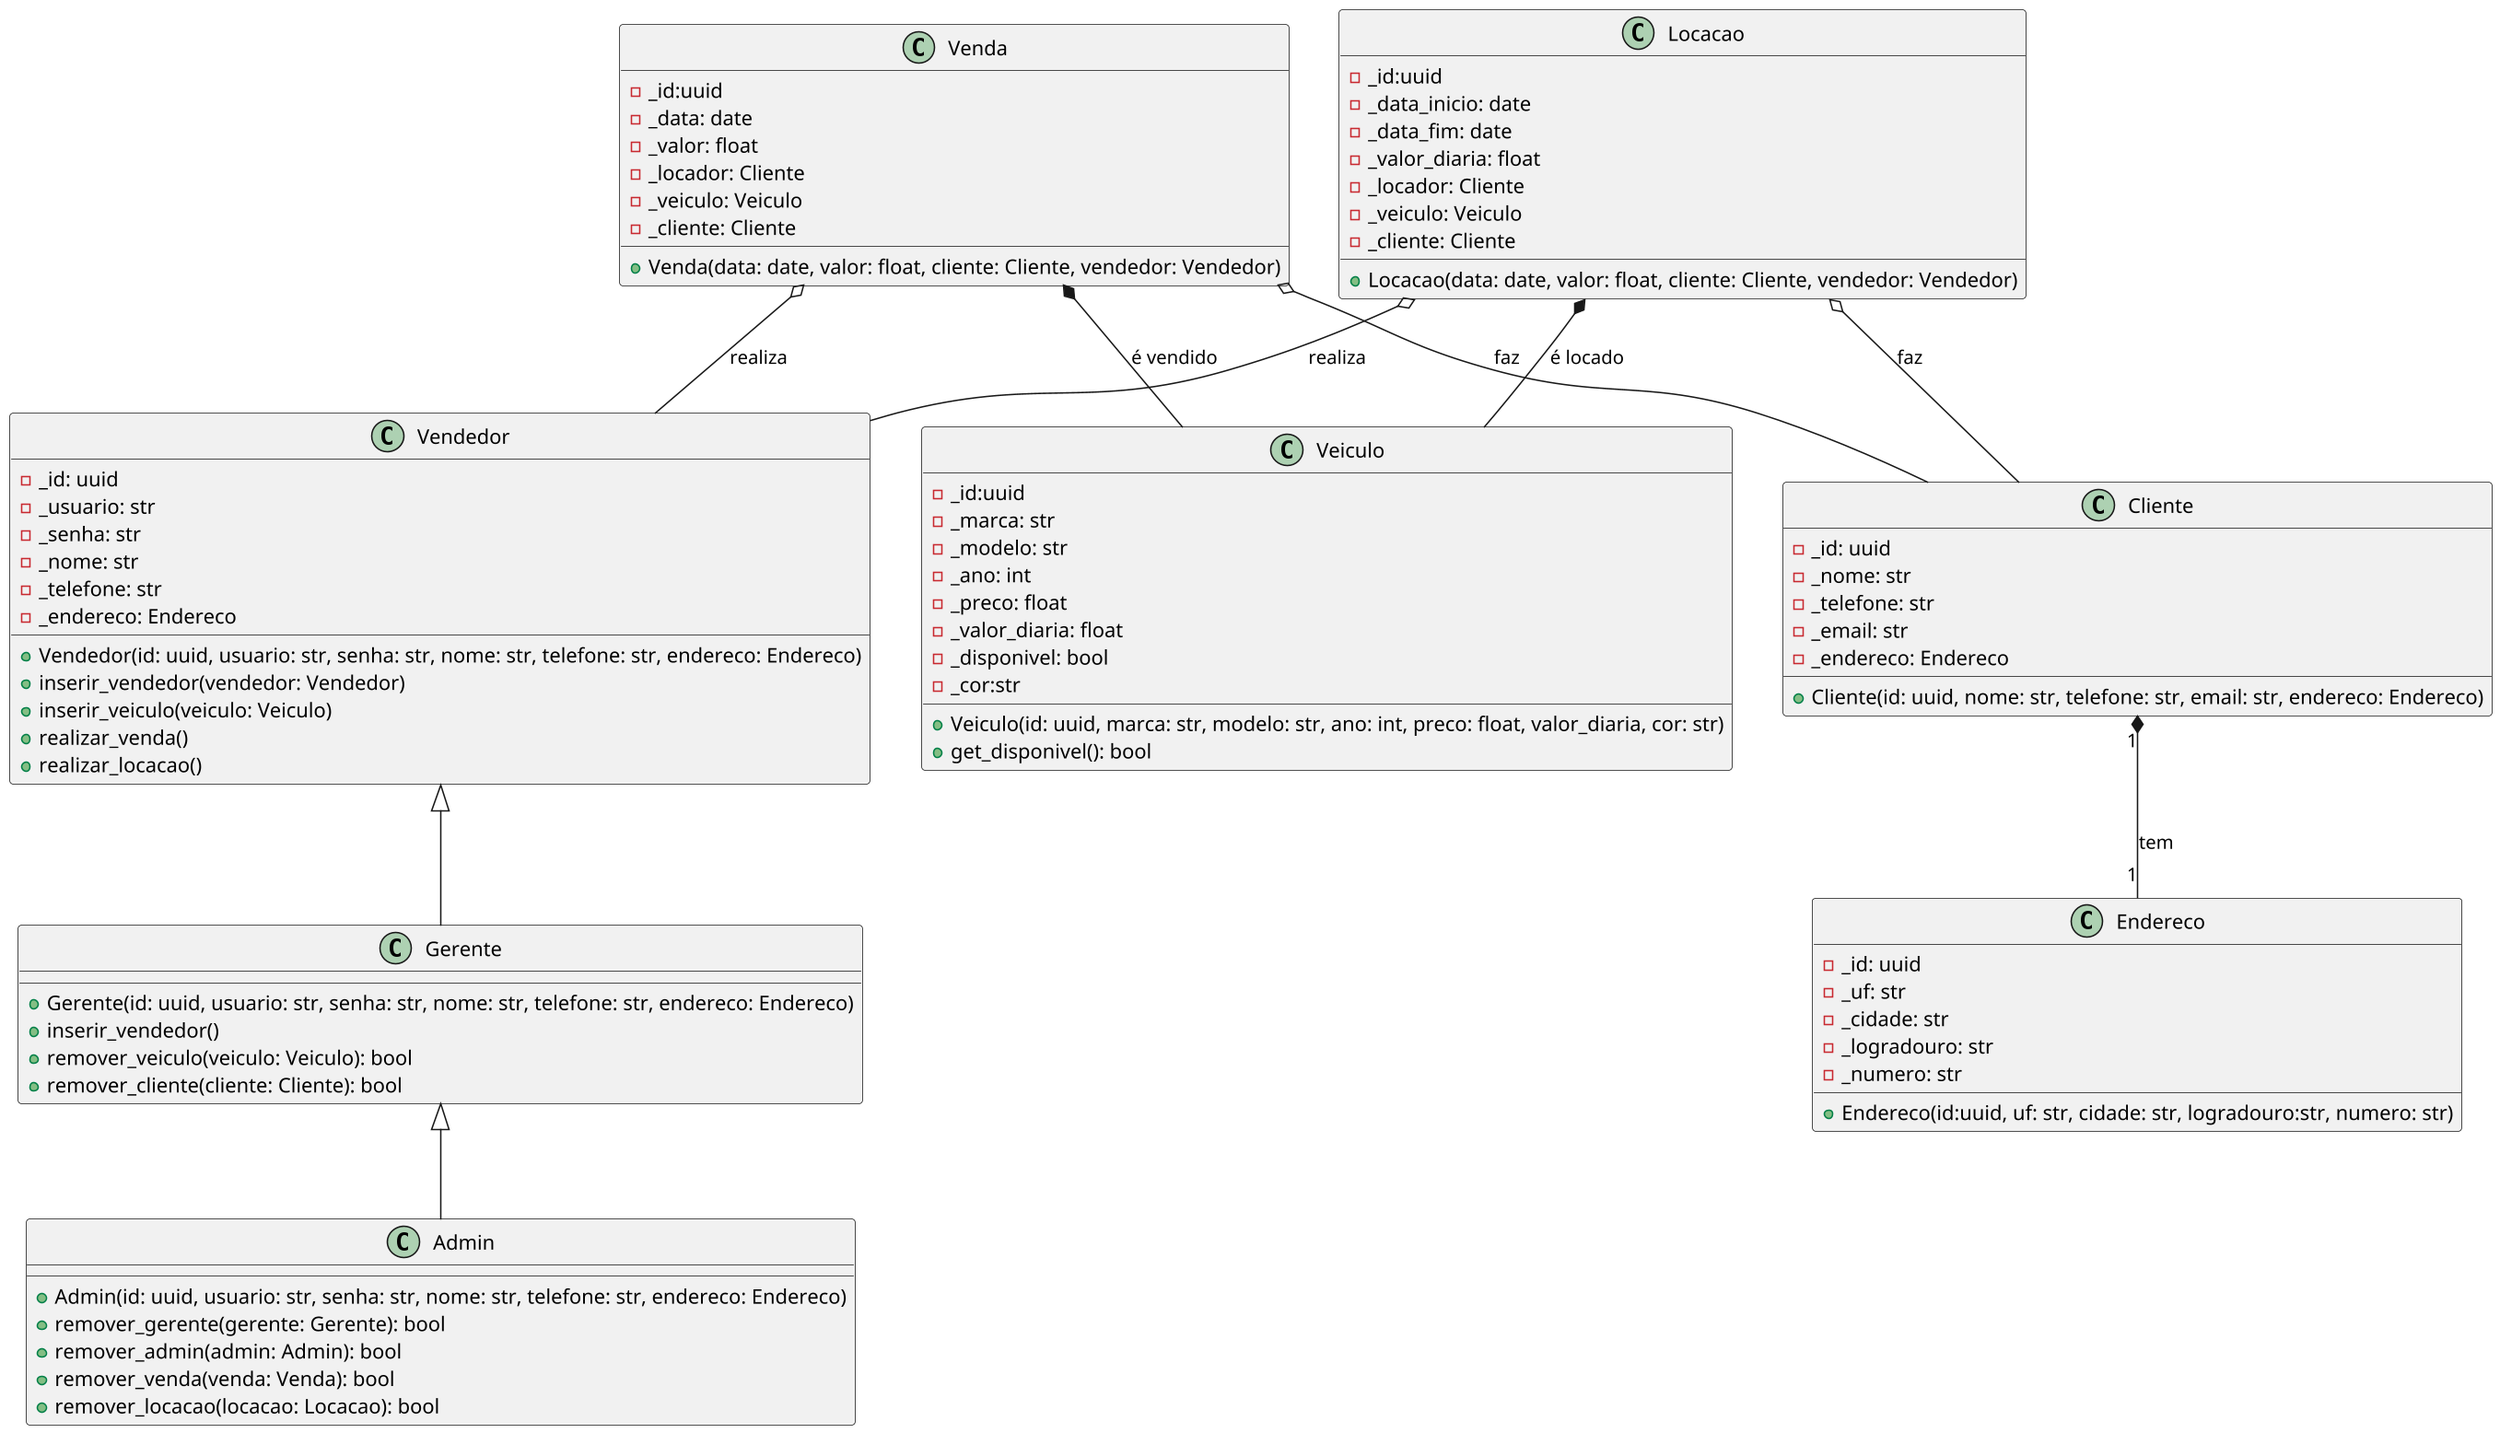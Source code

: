 @startuml SmartAuto
skinparam defaultFontName Hasklig
skinparam dpi 150

class Vendedor {
  -_id: uuid
  -_usuario: str
  -_senha: str
  -_nome: str
  -_telefone: str
  -_endereco: Endereco

  +Vendedor(id: uuid, usuario: str, senha: str, nome: str, telefone: str, endereco: Endereco)
  +inserir_vendedor(vendedor: Vendedor)
  +inserir_veiculo(veiculo: Veiculo)
  +realizar_venda()
  +realizar_locacao()
}


class Gerente {
  +Gerente(id: uuid, usuario: str, senha: str, nome: str, telefone: str, endereco: Endereco)
  +inserir_vendedor()
  +remover_veiculo(veiculo: Veiculo): bool
  +remover_cliente(cliente: Cliente): bool
}

class Admin {
  +Admin(id: uuid, usuario: str, senha: str, nome: str, telefone: str, endereco: Endereco)
  +remover_gerente(gerente: Gerente): bool
  +remover_admin(admin: Admin): bool
  +remover_venda(venda: Venda): bool
  +remover_locacao(locacao: Locacao): bool
}

class Cliente {
  -_id: uuid
  -_nome: str
  -_telefone: str
  -_email: str
  -_endereco: Endereco
  
  +Cliente(id: uuid, nome: str, telefone: str, email: str, endereco: Endereco)
  
}

class Endereco{
  -_id: uuid
  -_uf: str
  -_cidade: str
  -_logradouro: str
  -_numero: str
  +Endereco(id:uuid, uf: str, cidade: str, logradouro:str, numero: str)
}
class Venda {
  -_id:uuid
  -_data: date
  -_valor: float
  -_locador: Cliente
  -_veiculo: Veiculo
  -_cliente: Cliente

  +Venda(data: date, valor: float, cliente: Cliente, vendedor: Vendedor)
}

class Locacao {
  -_id:uuid
  -_data_inicio: date
  -_data_fim: date
  -_valor_diaria: float
  -_locador: Cliente
  -_veiculo: Veiculo
  -_cliente: Cliente

  +Locacao(data: date, valor: float, cliente: Cliente, vendedor: Vendedor)
}
class Veiculo {
  -_id:uuid
  -_marca: str
  -_modelo: str
  -_ano: int
  -_preco: float
  -_valor_diaria: float
  -_disponivel: bool
  -_cor:str
  +Veiculo(id: uuid, marca: str, modelo: str, ano: int, preco: float, valor_diaria, cor: str)
  +get_disponivel(): bool
}




Vendedor <|-- Gerente
Gerente <|-- Admin 
Venda *-- Veiculo : "é vendido"
Venda o-- Cliente : "faz"
Venda o-- Vendedor : "realiza"

Locacao *-- Veiculo : "é locado"
Locacao o-- Cliente : "faz"
Locacao o-- Vendedor : "realiza"

Cliente "1"*-- "1"Endereco : "tem"

@enduml
